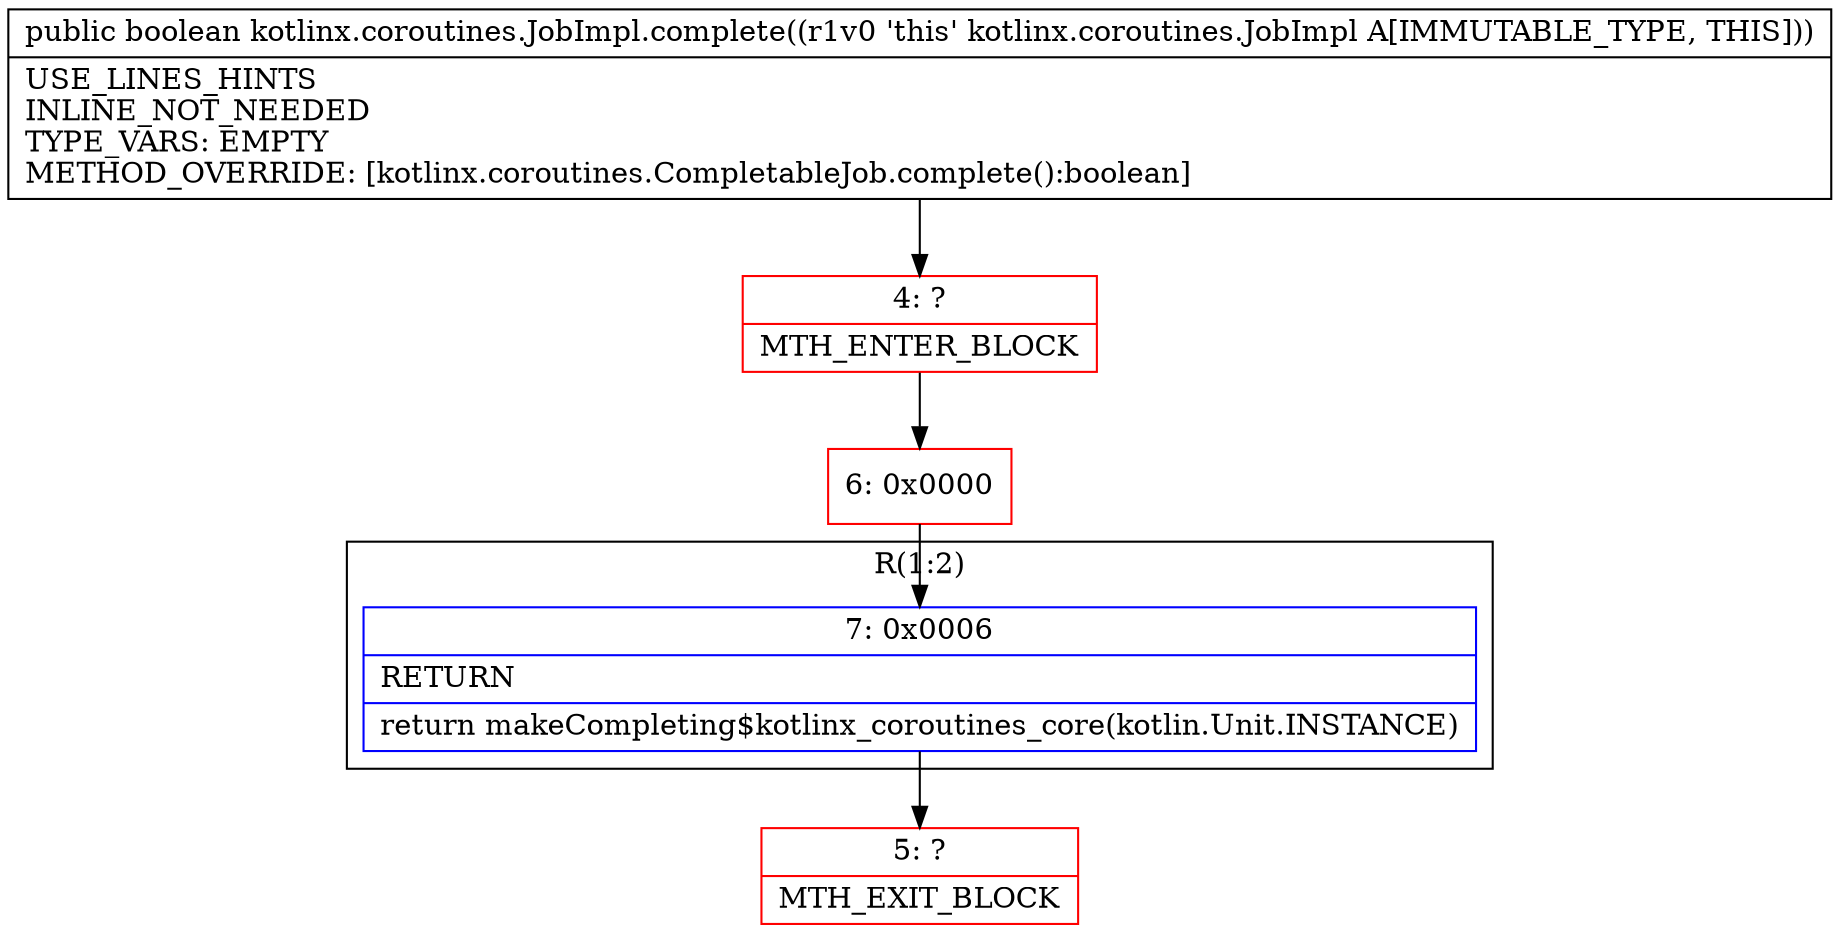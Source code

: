 digraph "CFG forkotlinx.coroutines.JobImpl.complete()Z" {
subgraph cluster_Region_1906790966 {
label = "R(1:2)";
node [shape=record,color=blue];
Node_7 [shape=record,label="{7\:\ 0x0006|RETURN\l|return makeCompleting$kotlinx_coroutines_core(kotlin.Unit.INSTANCE)\l}"];
}
Node_4 [shape=record,color=red,label="{4\:\ ?|MTH_ENTER_BLOCK\l}"];
Node_6 [shape=record,color=red,label="{6\:\ 0x0000}"];
Node_5 [shape=record,color=red,label="{5\:\ ?|MTH_EXIT_BLOCK\l}"];
MethodNode[shape=record,label="{public boolean kotlinx.coroutines.JobImpl.complete((r1v0 'this' kotlinx.coroutines.JobImpl A[IMMUTABLE_TYPE, THIS]))  | USE_LINES_HINTS\lINLINE_NOT_NEEDED\lTYPE_VARS: EMPTY\lMETHOD_OVERRIDE: [kotlinx.coroutines.CompletableJob.complete():boolean]\l}"];
MethodNode -> Node_4;Node_7 -> Node_5;
Node_4 -> Node_6;
Node_6 -> Node_7;
}

